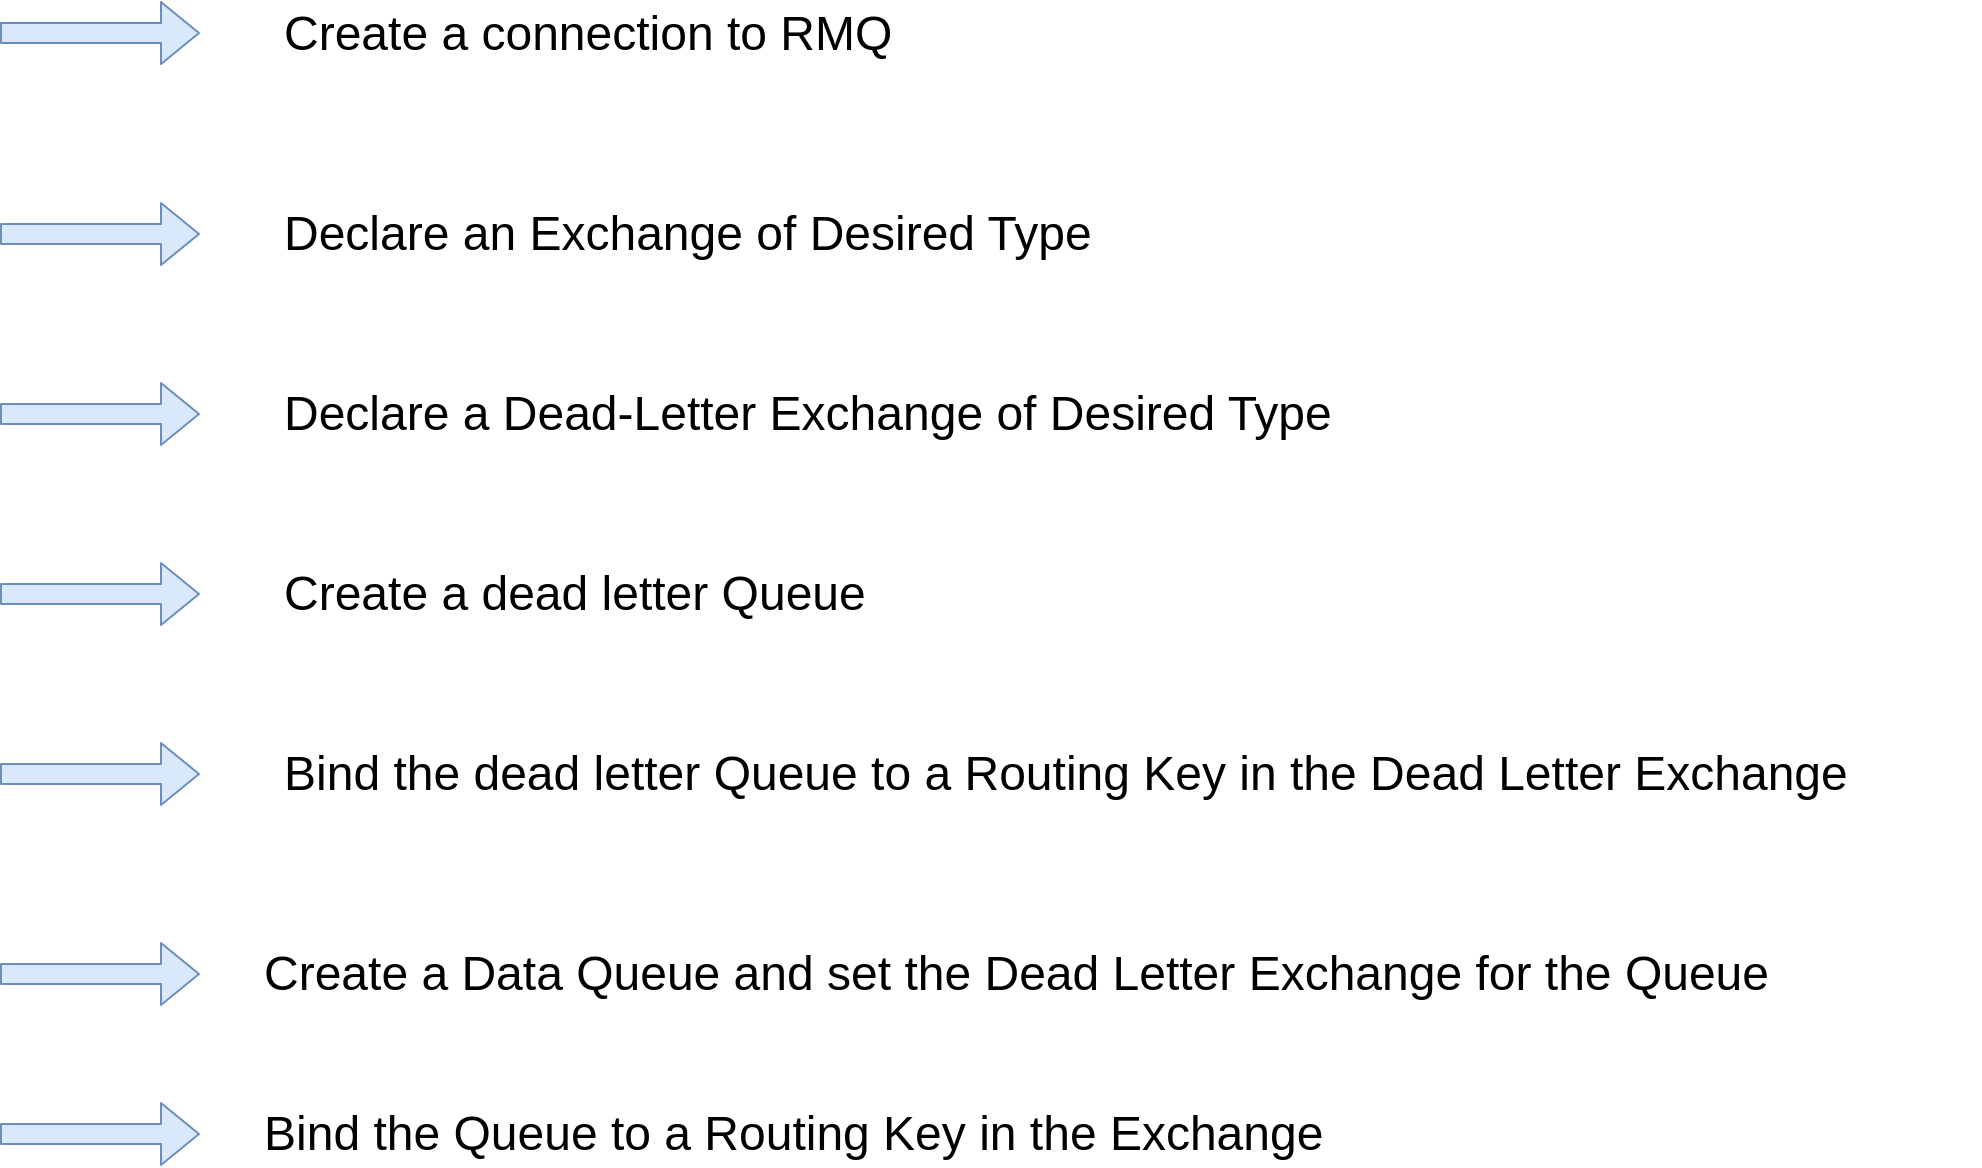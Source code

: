 <mxfile version="13.0.3" type="device"><diagram id="RFRG02O4m2oDMerBH6FL" name="Page-1"><mxGraphModel dx="1290" dy="864" grid="1" gridSize="10" guides="1" tooltips="1" connect="1" arrows="1" fold="1" page="1" pageScale="1" pageWidth="1169" pageHeight="827" math="0" shadow="0"><root><mxCell id="0"/><mxCell id="1" parent="0"/><mxCell id="O-12jB7ikCB0xw-BYz6S-1" value="" style="shape=flexArrow;endArrow=classic;html=1;fillColor=#dae8fc;strokeColor=#6c8ebf;" parent="1" edge="1"><mxGeometry width="50" height="50" relative="1" as="geometry"><mxPoint x="70" y="109.5" as="sourcePoint"/><mxPoint x="170" y="109.5" as="targetPoint"/></mxGeometry></mxCell><mxCell id="O-12jB7ikCB0xw-BYz6S-3" value="&lt;font style=&quot;font-size: 24px&quot;&gt;Create a connection to RMQ&lt;/font&gt;" style="text;html=1;strokeColor=none;fillColor=none;align=left;verticalAlign=middle;whiteSpace=wrap;rounded=0;" parent="1" vertex="1"><mxGeometry x="210" y="100" width="330" height="20" as="geometry"/></mxCell><mxCell id="O-12jB7ikCB0xw-BYz6S-4" value="" style="shape=flexArrow;endArrow=classic;html=1;fillColor=#dae8fc;strokeColor=#6c8ebf;" parent="1" edge="1"><mxGeometry width="50" height="50" relative="1" as="geometry"><mxPoint x="70.0" y="210" as="sourcePoint"/><mxPoint x="170.0" y="210" as="targetPoint"/></mxGeometry></mxCell><mxCell id="O-12jB7ikCB0xw-BYz6S-5" value="&lt;font style=&quot;font-size: 24px&quot;&gt;Declare an Exchange of Desired Type&lt;/font&gt;" style="text;html=1;strokeColor=none;fillColor=none;align=left;verticalAlign=middle;whiteSpace=wrap;rounded=0;" parent="1" vertex="1"><mxGeometry x="210" y="200" width="430" height="20" as="geometry"/></mxCell><mxCell id="O-12jB7ikCB0xw-BYz6S-6" value="" style="shape=flexArrow;endArrow=classic;html=1;fillColor=#dae8fc;strokeColor=#6c8ebf;" parent="1" edge="1"><mxGeometry width="50" height="50" relative="1" as="geometry"><mxPoint x="70.0" y="580" as="sourcePoint"/><mxPoint x="170.0" y="580" as="targetPoint"/></mxGeometry></mxCell><mxCell id="O-12jB7ikCB0xw-BYz6S-7" value="&lt;font style=&quot;font-size: 24px&quot;&gt;Create a Data Queue and set the Dead Letter Exchange for the Queue&lt;/font&gt;" style="text;html=1;strokeColor=none;fillColor=none;align=left;verticalAlign=middle;whiteSpace=wrap;rounded=0;" parent="1" vertex="1"><mxGeometry x="200" y="570" width="800" height="20" as="geometry"/></mxCell><mxCell id="O-12jB7ikCB0xw-BYz6S-8" value="" style="shape=flexArrow;endArrow=classic;html=1;fillColor=#dae8fc;strokeColor=#6c8ebf;" parent="1" edge="1"><mxGeometry width="50" height="50" relative="1" as="geometry"><mxPoint x="70.0" y="660" as="sourcePoint"/><mxPoint x="170.0" y="660" as="targetPoint"/></mxGeometry></mxCell><mxCell id="O-12jB7ikCB0xw-BYz6S-9" value="&lt;font style=&quot;font-size: 24px&quot;&gt;Bind the Queue to a Routing Key in the Exchange&amp;nbsp;&lt;/font&gt;" style="text;html=1;strokeColor=none;fillColor=none;align=left;verticalAlign=middle;whiteSpace=wrap;rounded=0;" parent="1" vertex="1"><mxGeometry x="200" y="650" width="550" height="20" as="geometry"/></mxCell><mxCell id="e404VB-fNl8pVvOIjMdo-1" value="" style="shape=flexArrow;endArrow=classic;html=1;fillColor=#dae8fc;strokeColor=#6c8ebf;" edge="1" parent="1"><mxGeometry width="50" height="50" relative="1" as="geometry"><mxPoint x="70.0" y="300" as="sourcePoint"/><mxPoint x="170.0" y="300" as="targetPoint"/></mxGeometry></mxCell><mxCell id="e404VB-fNl8pVvOIjMdo-2" value="&lt;font style=&quot;font-size: 24px&quot;&gt;Declare a Dead-Letter Exchange of Desired Type&lt;/font&gt;" style="text;html=1;strokeColor=none;fillColor=none;align=left;verticalAlign=middle;whiteSpace=wrap;rounded=0;" vertex="1" parent="1"><mxGeometry x="210" y="290" width="550" height="20" as="geometry"/></mxCell><mxCell id="e404VB-fNl8pVvOIjMdo-3" value="" style="shape=flexArrow;endArrow=classic;html=1;fillColor=#dae8fc;strokeColor=#6c8ebf;" edge="1" parent="1"><mxGeometry width="50" height="50" relative="1" as="geometry"><mxPoint x="70.0" y="390" as="sourcePoint"/><mxPoint x="170.0" y="390" as="targetPoint"/></mxGeometry></mxCell><mxCell id="e404VB-fNl8pVvOIjMdo-4" value="&lt;font style=&quot;font-size: 24px&quot;&gt;Create a dead letter Queue&lt;/font&gt;" style="text;html=1;strokeColor=none;fillColor=none;align=left;verticalAlign=middle;whiteSpace=wrap;rounded=0;" vertex="1" parent="1"><mxGeometry x="210" y="380" width="850" height="20" as="geometry"/></mxCell><mxCell id="e404VB-fNl8pVvOIjMdo-5" value="" style="shape=flexArrow;endArrow=classic;html=1;fillColor=#dae8fc;strokeColor=#6c8ebf;" edge="1" parent="1"><mxGeometry width="50" height="50" relative="1" as="geometry"><mxPoint x="70.0" y="480" as="sourcePoint"/><mxPoint x="170.0" y="480" as="targetPoint"/></mxGeometry></mxCell><mxCell id="e404VB-fNl8pVvOIjMdo-6" value="&lt;font style=&quot;font-size: 24px&quot;&gt;Bind the dead letter Queue to a Routing Key in the Dead Letter Exchange&amp;nbsp;&lt;/font&gt;" style="text;html=1;strokeColor=none;fillColor=none;align=left;verticalAlign=middle;whiteSpace=wrap;rounded=0;" vertex="1" parent="1"><mxGeometry x="210" y="470" width="830" height="20" as="geometry"/></mxCell></root></mxGraphModel></diagram></mxfile>